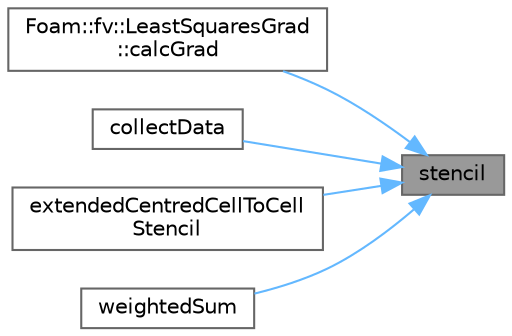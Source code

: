 digraph "stencil"
{
 // LATEX_PDF_SIZE
  bgcolor="transparent";
  edge [fontname=Helvetica,fontsize=10,labelfontname=Helvetica,labelfontsize=10];
  node [fontname=Helvetica,fontsize=10,shape=box,height=0.2,width=0.4];
  rankdir="RL";
  Node1 [id="Node000001",label="stencil",height=0.2,width=0.4,color="gray40", fillcolor="grey60", style="filled", fontcolor="black",tooltip=" "];
  Node1 -> Node2 [id="edge1_Node000001_Node000002",dir="back",color="steelblue1",style="solid",tooltip=" "];
  Node2 [id="Node000002",label="Foam::fv::LeastSquaresGrad\l::calcGrad",height=0.2,width=0.4,color="grey40", fillcolor="white", style="filled",URL="$classFoam_1_1fv_1_1LeastSquaresGrad.html#a235976831405ff5c4770d4b4e1b015cb",tooltip=" "];
  Node1 -> Node3 [id="edge2_Node000001_Node000003",dir="back",color="steelblue1",style="solid",tooltip=" "];
  Node3 [id="Node000003",label="collectData",height=0.2,width=0.4,color="grey40", fillcolor="white", style="filled",URL="$classFoam_1_1extendedCentredCellToCellStencil.html#aeb99ab86ad7ce7ba05ced96c2f1c03c7",tooltip=" "];
  Node1 -> Node4 [id="edge3_Node000001_Node000004",dir="back",color="steelblue1",style="solid",tooltip=" "];
  Node4 [id="Node000004",label="extendedCentredCellToCell\lStencil",height=0.2,width=0.4,color="grey40", fillcolor="white", style="filled",URL="$classFoam_1_1extendedCentredCellToCellStencil.html#ac92a88331bba19204b5e43301cd5117c",tooltip=" "];
  Node1 -> Node5 [id="edge4_Node000001_Node000005",dir="back",color="steelblue1",style="solid",tooltip=" "];
  Node5 [id="Node000005",label="weightedSum",height=0.2,width=0.4,color="grey40", fillcolor="white", style="filled",URL="$classFoam_1_1extendedCentredCellToCellStencil.html#a28bc1a659b723058e0b19ff41974f367",tooltip=" "];
}
